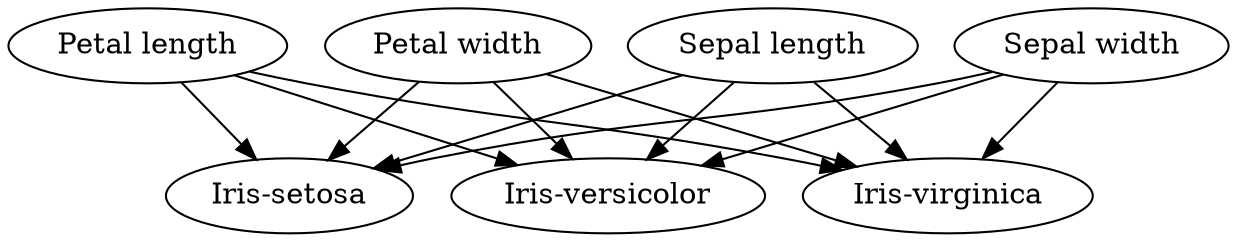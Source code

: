digraph g {
    sepal_length [label="Sepal length"];
    sepal_width [label="Sepal width"];
    petal_length [label="Petal length"];
    petal_width [label="Petal width"];
    iris_setosa [label="Iris-setosa"];
    iris_versicolor [label="Iris-versicolor"];
    iris_virginica [label="Iris-virginica"];
    sepal_length -> iris_setosa;
    sepal_length -> iris_versicolor;
    sepal_length -> iris_virginica;
    sepal_width -> iris_setosa;
    sepal_width -> iris_versicolor;
    sepal_width -> iris_virginica;
    petal_length -> iris_setosa;
    petal_length -> iris_versicolor;
    petal_length -> iris_virginica;
    petal_width -> iris_setosa;
    petal_width -> iris_versicolor;
    petal_width -> iris_virginica;
        
}
